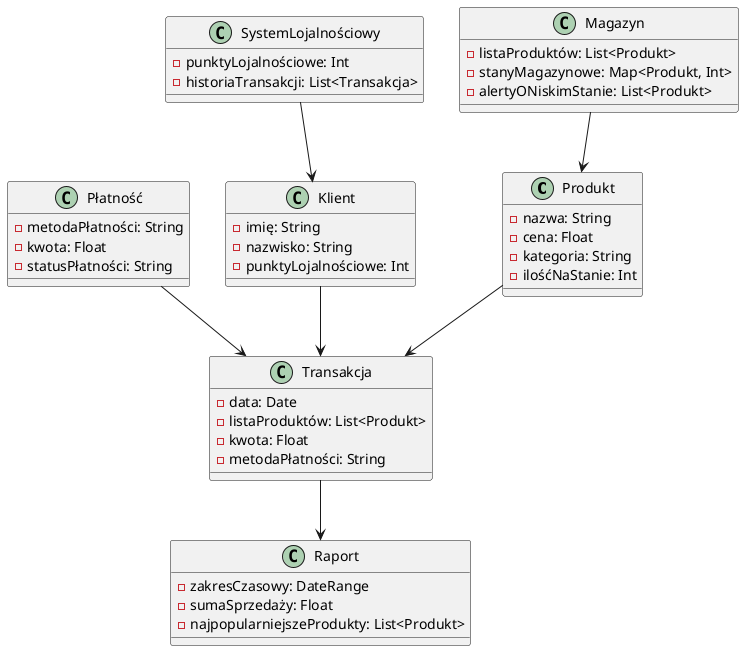 @startuml zadanie7
class Produkt {
    -nazwa: String
    -cena: Float
    -kategoria: String
    -ilośćNaStanie: Int
}

class Transakcja {
    -data: Date
    -listaProduktów: List<Produkt>
    -kwota: Float
    -metodaPłatności: String
}

class Płatność {
    -metodaPłatności: String
    -kwota: Float
    -statusPłatności: String
}

class Klient {
    -imię: String
    -nazwisko: String
    -punktyLojalnościowe: Int
}

class Raport {
    -zakresCzasowy: DateRange
    -sumaSprzedaży: Float
    -najpopularniejszeProdukty: List<Produkt>
}

class Magazyn {
    -listaProduktów: List<Produkt>
    -stanyMagazynowe: Map<Produkt, Int>
    -alertyONiskimStanie: List<Produkt>
}

class SystemLojalnościowy {
    -punktyLojalnościowe: Int
    -historiaTransakcji: List<Transakcja>
}

Produkt --> Transakcja
Płatność --> Transakcja
Klient --> Transakcja
Transakcja --> Raport
Magazyn --> Produkt
SystemLojalnościowy --> Klient
@enduml